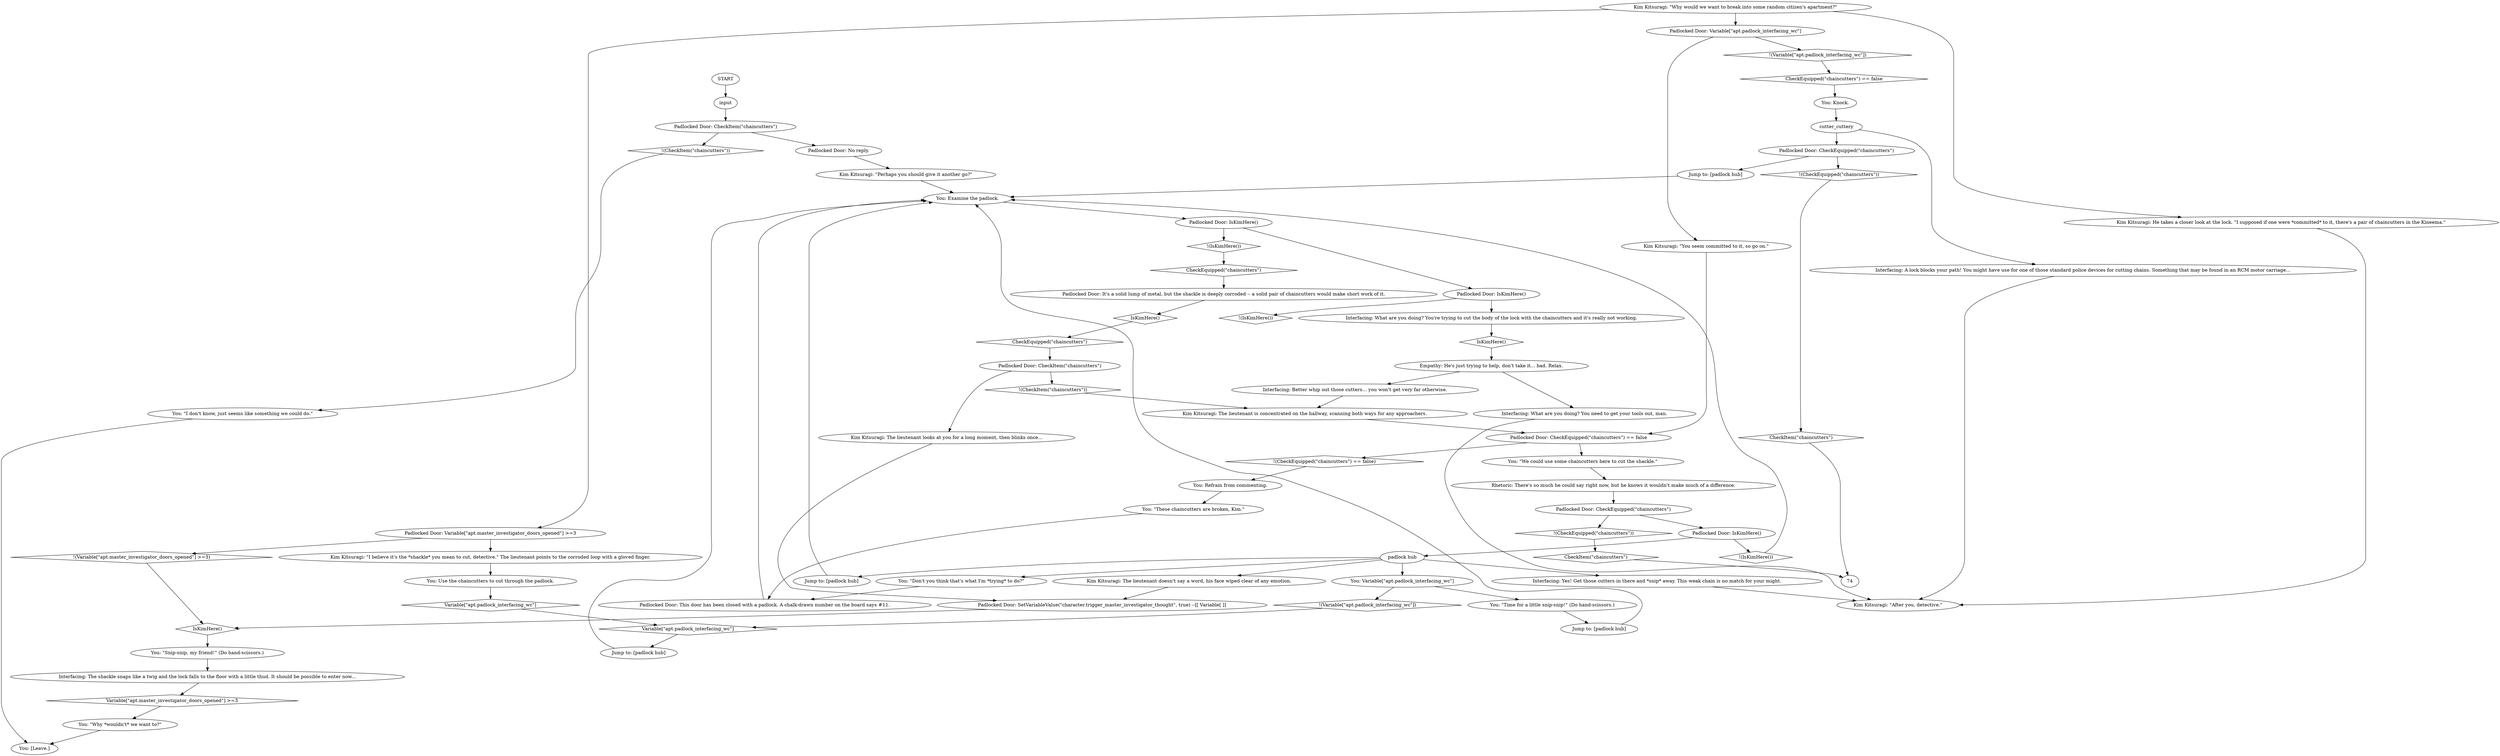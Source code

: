 # APT / MAZOV DOOR
# DOOR, APARTMENT #11 (turns into door. can lockpick and get into?)
#
#1. Use the wirecutters to cut the chain.
#If you don't have them, the door suggests it. The chain is very flimsy. 
#Exactly the same structure as other doors. 
#
#1. Observe the padlock. - the weakness here is in chain.
#
#Option to get a task if you do not have the chaincutters.
# ==================================================
digraph G {
	  0 [label="START"];
	  1 [label="input"];
	  2 [label="Kim Kitsuragi: \"Why would we want to break into some random citizen's apartment?\""];
	  3 [label="Rhetoric: There's so much he could say right now, but he knows it wouldn't make much of a difference."];
	  4 [label="Padlocked Door: SetVariableValue(\"character.trigger_master_investigator_thought\", true) --[[ Variable[ ]]"];
	  5 [label="You: \"Why *wouldn't* we want to?\""];
	  6 [label="Padlocked Door: Variable[\"apt.master_investigator_doors_opened\"] >=3"];
	  7 [label="Variable[\"apt.master_investigator_doors_opened\"] >=3", shape=diamond];
	  8 [label="!(Variable[\"apt.master_investigator_doors_opened\"] >=3)", shape=diamond];
	  9 [label="Kim Kitsuragi: \"I believe it's the *shackle* you mean to cut, detective.\" The lieutenant points to the corroded loop with a gloved finger."];
	  10 [label="Empathy: He's just trying to help, don't take it... bad. Relax."];
	  11 [label="You: Use the chaincutters to cut through the padlock."];
	  12 [label="You: Variable[\"apt.padlock_interfacing_wc\"]"];
	  13 [label="Variable[\"apt.padlock_interfacing_wc\"]", shape=diamond];
	  14 [label="!(Variable[\"apt.padlock_interfacing_wc\"])", shape=diamond];
	  15 [label="You: \"Time for a little snip-snip!\" (Do hand-scissors.)"];
	  16 [label="Interfacing: A lock blocks your path! You might have use for one of those standard police devices for cutting chains. Something that may be found in an RCM motor carriage..."];
	  17 [label="You: \"I don't know, just seems like something we could do.\""];
	  18 [label="Padlocked Door: Variable[\"apt.padlock_interfacing_wc\"]"];
	  19 [label="Variable[\"apt.padlock_interfacing_wc\"]", shape=diamond];
	  20 [label="!(Variable[\"apt.padlock_interfacing_wc\"])", shape=diamond];
	  21 [label="Kim Kitsuragi: \"You seem committed to it, so go on.\""];
	  22 [label="Jump to: [padlock hub]"];
	  23 [label="Padlocked Door: CheckEquipped(\"chaincutters\") == false"];
	  24 [label="CheckEquipped(\"chaincutters\") == false", shape=diamond];
	  25 [label="!(CheckEquipped(\"chaincutters\") == false)", shape=diamond];
	  26 [label="You: \"We could use some chaincutters here to cut the shackle.\""];
	  27 [label="Kim Kitsuragi: The lieutenant doesn't say a word, his face wiped clear of any emotion."];
	  28 [label="Interfacing: The shackle snaps like a twig and the lock falls to the floor with a little thud. It should be possible to enter now..."];
	  29 [label="Jump to: [padlock hub]"];
	  30 [label="Kim Kitsuragi: \"Perhaps you should give it another go?\""];
	  31 [label="Padlocked Door: This door has been closed with a padlock. A chalk-drawn number on the board says #11."];
	  32 [label="Padlocked Door: CheckItem(\"chaincutters\")"];
	  33 [label="CheckItem(\"chaincutters\")", shape=diamond];
	  34 [label="!(CheckItem(\"chaincutters\"))", shape=diamond];
	  35 [label="Padlocked Door: No reply."];
	  36 [label="cutter_cuttery"];
	  37 [label="Padlocked Door: CheckItem(\"chaincutters\")"];
	  38 [label="CheckItem(\"chaincutters\")", shape=diamond];
	  39 [label="!(CheckItem(\"chaincutters\"))", shape=diamond];
	  40 [label="Kim Kitsuragi: The lieutenant looks at you for a long moment, then blinks once..."];
	  41 [label="You: [Leave.]"];
	  42 [label="Jump to: [padlock hub]"];
	  43 [label="Kim Kitsuragi: \"After you, detective.\""];
	  44 [label="You: \"Snip-snip, my friend!\" (Do hand-scissors.)"];
	  45 [label="Kim Kitsuragi: He takes a closer look at the lock. \"I supposed if one were *committed* to it, there's a pair of chaincutters in the Kineema.\""];
	  46 [label="Padlocked Door: CheckEquipped(\"chaincutters\")"];
	  47 [label="CheckEquipped(\"chaincutters\")", shape=diamond];
	  48 [label="!(CheckEquipped(\"chaincutters\"))", shape=diamond];
	  49 [label="Padlocked Door: IsKimHere()"];
	  50 [label="IsKimHere()", shape=diamond];
	  51 [label="!(IsKimHere())", shape=diamond];
	  52 [label="padlock hub"];
	  53 [label="You: Examine the padlock."];
	  54 [label="You: \"Don't you think that's what I'm *trying* to do?\""];
	  55 [label="Interfacing: What are you doing? You need to get your tools out, man."];
	  56 [label="You: Knock."];
	  57 [label="Interfacing: Yes! Get those cutters in there and *snip* away. This weak chain is no match for your might."];
	  58 [label="Padlocked Door: It's a solid lump of metal, but the shackle is deeply corroded -- a solid pair of chaincutters would make short work of it."];
	  59 [label="Padlocked Door: IsKimHere()"];
	  60 [label="IsKimHere()", shape=diamond];
	  61 [label="!(IsKimHere())", shape=diamond];
	  62 [label="Padlocked Door: IsKimHere()"];
	  63 [label="IsKimHere()", shape=diamond];
	  64 [label="!(IsKimHere())", shape=diamond];
	  65 [label="Interfacing: What are you doing? You're trying to cut the body of the lock with the chaincutters and it's really not working."];
	  66 [label="You: Refrain from commenting."];
	  67 [label="Padlocked Door: CheckEquipped(\"chaincutters\")"];
	  68 [label="CheckEquipped(\"chaincutters\")", shape=diamond];
	  69 [label="!(CheckEquipped(\"chaincutters\"))", shape=diamond];
	  70 [label="Jump to: [padlock hub]"];
	  71 [label="Kim Kitsuragi: The lieutenant is concentrated on the hallway, scanning both ways for any approachers."];
	  72 [label="You: \"These chaincutters are broken, Kim.\""];
	  73 [label="Interfacing: Better whip out those cutters... you won't get very far otherwise."];
	  0 -> 1
	  1 -> 32
	  2 -> 18
	  2 -> 45
	  2 -> 6
	  3 -> 46
	  4 -> 63
	  5 -> 41
	  6 -> 8
	  6 -> 9
	  7 -> 5
	  8 -> 63
	  9 -> 11
	  10 -> 73
	  10 -> 55
	  11 -> 13
	  12 -> 14
	  12 -> 15
	  13 -> 19
	  14 -> 19
	  15 -> 22
	  16 -> 43
	  17 -> 41
	  18 -> 20
	  18 -> 21
	  19 -> 29
	  20 -> 24
	  21 -> 23
	  22 -> 53
	  23 -> 25
	  23 -> 26
	  24 -> 56
	  25 -> 66
	  26 -> 3
	  27 -> 4
	  28 -> 7
	  29 -> 53
	  30 -> 53
	  31 -> 53
	  32 -> 34
	  32 -> 35
	  33 -> 74
	  34 -> 17
	  35 -> 30
	  36 -> 16
	  36 -> 67
	  37 -> 40
	  37 -> 39
	  38 -> 74
	  39 -> 71
	  40 -> 4
	  42 -> 53
	  44 -> 28
	  45 -> 43
	  46 -> 48
	  46 -> 49
	  47 -> 37
	  48 -> 38
	  49 -> 51
	  49 -> 52
	  50 -> 10
	  51 -> 53
	  52 -> 42
	  52 -> 12
	  52 -> 54
	  52 -> 57
	  52 -> 27
	  53 -> 59
	  54 -> 31
	  55 -> 43
	  56 -> 36
	  57 -> 43
	  58 -> 60
	  59 -> 61
	  59 -> 62
	  60 -> 47
	  61 -> 68
	  62 -> 64
	  62 -> 65
	  63 -> 44
	  65 -> 50
	  66 -> 72
	  67 -> 69
	  67 -> 70
	  68 -> 58
	  69 -> 33
	  70 -> 53
	  71 -> 23
	  72 -> 31
	  73 -> 71
}

